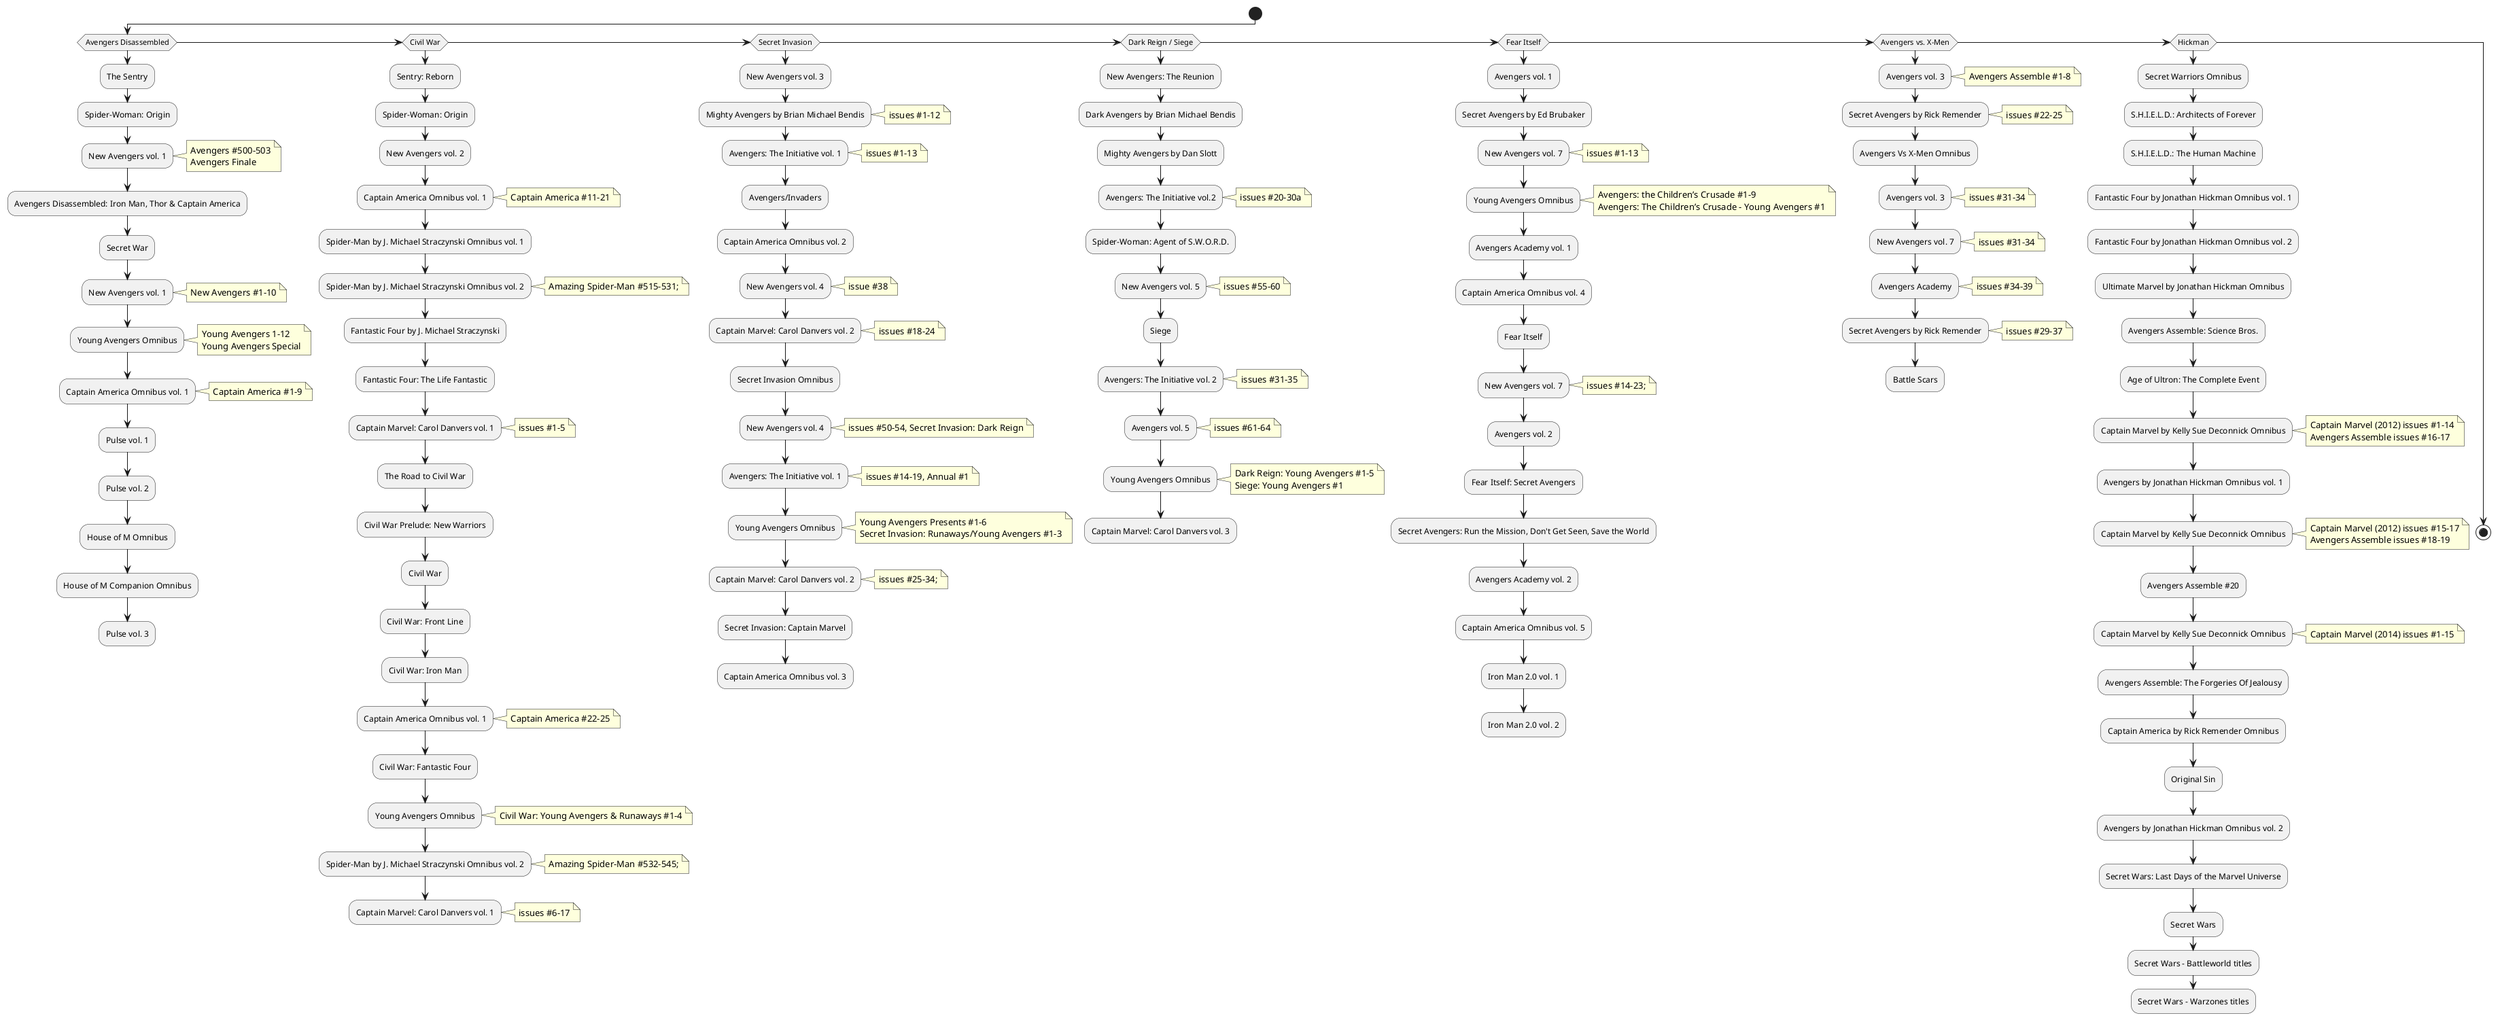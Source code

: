 @startuml
    start

    if (Avengers Disassembled) then
        :The Sentry;
        :Spider-Woman: Origin;
        :New Avengers vol. 1;
        note right
            Avengers #500-503
            Avengers Finale
        end note

        :Avengers Disassembled: Iron Man, Thor & Captain America;
        :Secret War;

        :New Avengers vol. 1;
        note right: New Avengers #1-10

        :Young Avengers Omnibus;
        note right
            Young Avengers 1-12
            Young Avengers Special
        end note

        :Captain America Omnibus vol. 1;
        note right: Captain America #1-9

        :Pulse vol. 1;
        :Pulse vol. 2;
        
        :House of M Omnibus;
        :House of M Companion Omnibus;

        :Pulse vol. 3;
    
        detach

    elseif (Civil War) then
        :Sentry: Reborn;
        :Spider-Woman: Origin;
        :New Avengers vol. 2;
        
        :Captain America Omnibus vol. 1;
        note right: Captain America #11-21

        :Spider-Man by J. Michael Straczynski Omnibus vol. 1;
        :Spider-Man by J. Michael Straczynski Omnibus vol. 2;
        note right: Amazing Spider-Man #515-531;

        :Fantastic Four by J. Michael Straczynski;
        :Fantastic Four: The Life Fantastic;

        :Captain Marvel: Carol Danvers vol. 1;
        note right: issues #1-5

        :The Road to Civil War;
        :Civil War Prelude: New Warriors;
        :Civil War;
        :Civil War: Front Line;
        :Civil War: Iron Man;
        :Captain America Omnibus vol. 1;
        note right: Captain America #22-25
        :Civil War: Fantastic Four;
        :Young Avengers Omnibus;
        note right: Civil War: Young Avengers & Runaways #1-4
        :Spider-Man by J. Michael Straczynski Omnibus vol. 2;
        note right: Amazing Spider-Man #532-545;
        :Captain Marvel: Carol Danvers vol. 1;
        note right: issues #6-17

        detach

    elseif (Secret Invasion) then
        :New Avengers vol. 3;
        :Mighty Avengers by Brian Michael Bendis;
        note right: issues #1-12
        :Avengers: The Initiative vol. 1;
        note right: issues #1-13
        :Avengers/Invaders;
        :Captain America Omnibus vol. 2;
        :New Avengers vol. 4;
        note right: issue #38
        :Captain Marvel: Carol Danvers vol. 2;
        note right: issues #18-24
        :Secret Invasion Omnibus;
        :New Avengers vol. 4;
        note right: issues #50-54, Secret Invasion: Dark Reign
        :Avengers: The Initiative vol. 1;
        note right: issues #14-19, Annual #1
        :Young Avengers Omnibus;
        note right
            Young Avengers Presents #1-6
            Secret Invasion: Runaways/Young Avengers #1-3
        end note
        :Captain Marvel: Carol Danvers vol. 2;
        note right: issues #25-34;
        :Secret Invasion: Captain Marvel;
        :Captain America Omnibus vol. 3;
        
        detach

    elseif (Dark Reign / Siege) then
        :New Avengers: The Reunion;
        :Dark Avengers by Brian Michael Bendis;
        :Mighty Avengers by Dan Slott;
        :Avengers: The Initiative vol.2;
        note right: issues #20-30a
        :Spider-Woman: Agent of S.W.O.R.D.;
        :New Avengers vol. 5;
        note right: issues #55-60
        :Siege;
        :Avengers: The Initiative vol. 2;
        note right: issues #31-35
        :Avengers vol. 5;
        note right: issues #61-64
        :Young Avengers Omnibus;
        note right
            Dark Reign: Young Avengers #1-5
            Siege: Young Avengers #1
        end note
        :Captain Marvel: Carol Danvers vol. 3;

        detach

    elseif (Fear Itself) then
        :Avengers vol. 1;
        :Secret Avengers by Ed Brubaker;
        :New Avengers vol. 7;
        note right: issues #1-13
        :Young Avengers Omnibus;
        note right
            Avengers: the Children’s Crusade #1-9
            Avengers: The Children’s Crusade - Young Avengers #1
        end note
        :Avengers Academy vol. 1;
        :Captain America Omnibus vol. 4;
        :Fear Itself;
        :New Avengers vol. 7;
        note right: issues #14-23;
        :Avengers vol. 2;
        :Fear Itself: Secret Avengers;
        :Secret Avengers: Run the Mission, Don't Get Seen, Save the World;
        :Avengers Academy vol. 2;
        :Captain America Omnibus vol. 5;
        :Iron Man 2.0 vol. 1;
        :Iron Man 2.0 vol. 2;

        detach

    elseif (Avengers vs. X-Men) then
        :Avengers vol. 3;
        note right: Avengers Assemble #1-8
        :Secret Avengers by Rick Remender;
        note right: issues #22-25
        :Avengers Vs X-Men Omnibus;
        :Avengers vol. 3;
        note right: issues #31-34
        :New Avengers vol. 7;
        note right: issues #31-34
        :Avengers Academy;
        note right: issues #34-39
        :Secret Avengers by Rick Remender;
        note right: issues #29-37
        :Battle Scars;

        detach

    elseif (Hickman) then
        :Secret Warriors Omnibus;
        :S.H.I.E.L.D.: Architects of Forever;
        :S.H.I.E.L.D.: The Human Machine;
        :Fantastic Four by Jonathan Hickman Omnibus vol. 1;
        :Fantastic Four by Jonathan Hickman Omnibus vol. 2;
        :Ultimate Marvel by Jonathan Hickman Omnibus;
        :Avengers Assemble: Science Bros.;
        :Age of Ultron: The Complete Event;
        :Captain Marvel by Kelly Sue Deconnick Omnibus;
        note right
            Captain Marvel (2012) issues #1-14
            Avengers Assemble issues #16-17
        end note

        :Avengers by Jonathan Hickman Omnibus vol. 1;
        :Captain Marvel by Kelly Sue Deconnick Omnibus;
        note right
            Captain Marvel (2012) issues #15-17
            Avengers Assemble issues #18-19
        end note
        :Avengers Assemble #20;
        :Captain Marvel by Kelly Sue Deconnick Omnibus;
        note right: Captain Marvel (2014) issues #1-15
        :Avengers Assemble: The Forgeries Of Jealousy;
        :Captain America by Rick Remender Omnibus;
        :Original Sin;
        :Avengers by Jonathan Hickman Omnibus vol. 2;
        :Secret Wars: Last Days of the Marvel Universe;
        :Secret Wars;
        :Secret Wars - Battleworld titles;
        :Secret Wars - Warzones titles;

        detach
    else
        stop
    endif

@enduml
